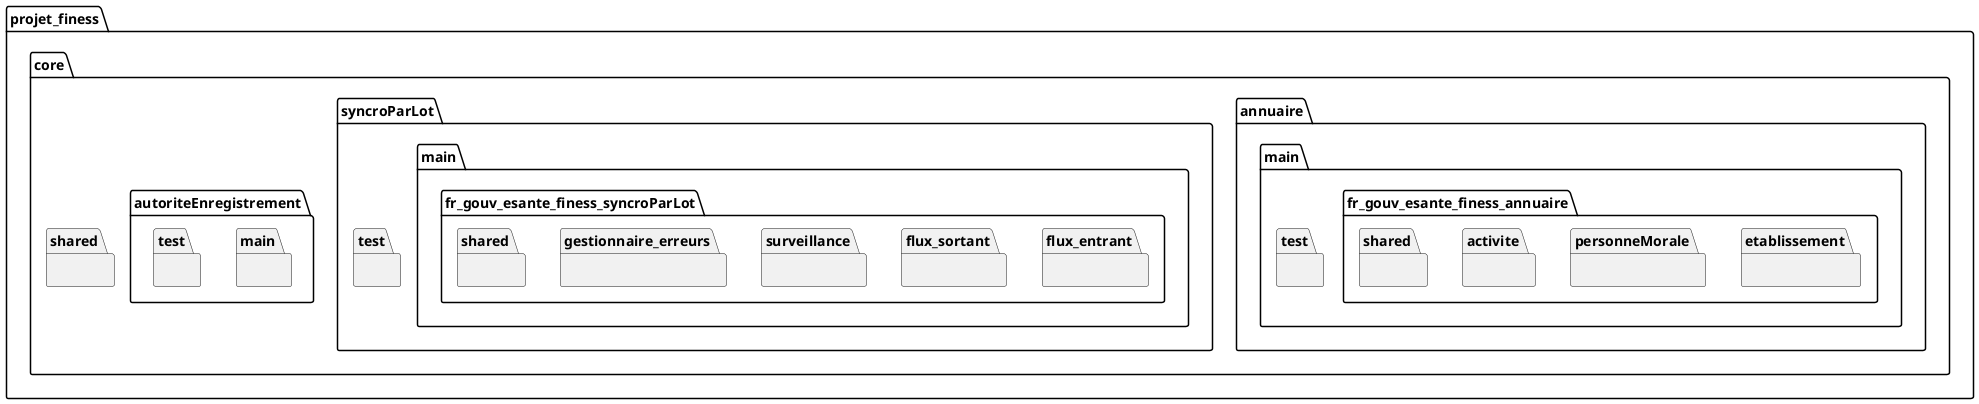 @startuml
package projet_finess {

  package core {
    package annuaire {
      package main {
        package fr_gouv_esante_finess_annuaire {
          package etablissement {}
          package personneMorale {}
          package activite {}
          package shared {}
        }
        package test {}
      }
    }

    package syncroParLot {
      package main {
        package fr_gouv_esante_finess_syncroParLot {
          package flux_entrant {}
          package flux_sortant {}
          package surveillance {}
          package gestionnaire_erreurs {}
          package shared {}
        }
      }
      package test {}
    }

    package autoriteEnregistrement {
      package main {}
      package test {}
    }

    package shared {}
  }

}
@enduml

